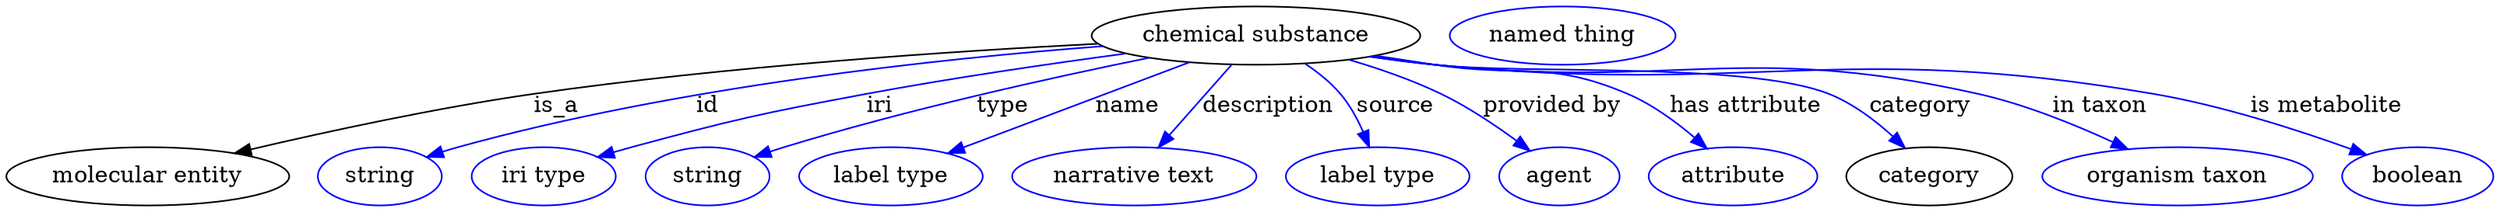 digraph {
	graph [bb="0,0,1257.2,123"];
	node [label="\N"];
	"chemical substance"	 [height=0.5,
		label="chemical substance",
		pos="630.89,105",
		width=2.2026];
	"molecular entity"	 [height=0.5,
		pos="68.894,18",
		width=1.9137];
	"chemical substance" -> "molecular entity"	 [label=is_a,
		lp="275.89,61.5",
		pos="e,113.6,31.771 553.65,100.92 479.25,96.169 363.74,86.609 264.89,69 216.59,60.395 162.72,46.02 123.69,34.72"];
	id	 [color=blue,
		height=0.5,
		label=string,
		pos="185.89,18",
		width=0.84854];
	"chemical substance" -> id	 [color=blue,
		label=id,
		lp="351.39,61.5",
		pos="e,209.7,29.63 555.65,99.244 473.02,91.312 337.26,73.502 225.89,36 223.64,35.241 221.34,34.4 219.04,33.507",
		style=solid];
	iri	 [color=blue,
		height=0.5,
		label="iri type",
		pos="270.89,18",
		width=1.011];
	"chemical substance" -> iri	 [color=blue,
		label=iri,
		lp="433.39,61.5",
		pos="e,298.8,29.734 565.23,94.868 500.73,83.929 400.03,64.197 315.89,36 313.36,35.152 310.77,34.238 308.17,33.287",
		style=solid];
	type	 [color=blue,
		height=0.5,
		label=string,
		pos="355.89,18",
		width=0.84854];
	"chemical substance" -> type	 [color=blue,
		label=type,
		lp="503.89,61.5",
		pos="e,379.81,29.329 576.92,91.678 528.79,79.202 456.73,59.06 395.89,36 393.67,35.157 391.4,34.252 389.11,33.313",
		style=solid];
	name	 [color=blue,
		height=0.5,
		label="label type",
		pos="449.89,18",
		width=1.2638];
	"chemical substance" -> name	 [color=blue,
		label=name,
		lp="567.39,61.5",
		pos="e,479.01,31.993 596.85,88.636 565.91,73.762 520.3,51.842 488.12,36.373",
		style=solid];
	description	 [color=blue,
		height=0.5,
		label="narrative text",
		pos="570.89,18",
		width=1.6068];
	"chemical substance" -> description	 [color=blue,
		label=description,
		lp="635.39,61.5",
		pos="e,583.1,35.706 618.46,86.974 609.96,74.644 598.55,58.098 589.03,44.302",
		style=solid];
	source	 [color=blue,
		height=0.5,
		label="label type",
		pos="691.89,18",
		width=1.2638];
	"chemical substance" -> source	 [color=blue,
		label=source,
		lp="696.89,61.5",
		pos="e,686.24,35.946 653.18,87.386 659.13,81.939 665.21,75.617 669.89,69 674.97,61.839 679.21,53.325 682.58,45.325",
		style=solid];
	"provided by"	 [color=blue,
		height=0.5,
		label=agent,
		pos="784.89,18",
		width=0.83048];
	"chemical substance" -> "provided by"	 [color=blue,
		label="provided by",
		lp="773.89,61.5",
		pos="e,768.15,32.991 674.51,89.846 689.03,84.105 705.02,76.999 718.89,69 733.47,60.595 748.41,49.314 760.38,39.499",
		style=solid];
	"has attribute"	 [color=blue,
		height=0.5,
		label=attribute,
		pos="872.89,18",
		width=1.1193];
	"chemical substance" -> "has attribute"	 [color=blue,
		label="has attribute",
		lp="867.39,61.5",
		pos="e,857.11,34.785 690.25,92.959 700.15,90.961 710.31,88.917 719.89,87 760.32,78.914 773.62,86.629 810.89,69 825.09,62.286 838.8,51.605 \
849.7,41.748",
		style=solid];
	category	 [height=0.5,
		pos="971.89,18",
		width=1.1374];
	"chemical substance" -> category	 [color=blue,
		label=category,
		lp="955.39,61.5",
		pos="e,955.63,34.576 688.19,92.512 698.7,90.478 709.6,88.537 719.89,87 801.6,74.796 827.99,99.166 904.89,69 920.71,62.798 935.97,51.72 \
947.92,41.47",
		style=solid];
	"in taxon"	 [color=blue,
		height=0.5,
		label="organism taxon",
		pos="1096.9,18",
		width=1.8234];
	"chemical substance" -> "in taxon"	 [color=blue,
		label="in taxon",
		lp="1048.4,61.5",
		pos="e,1067.9,34.404 687.68,92.36 698.34,90.316 709.43,88.411 719.89,87 836.01,71.354 869.22,97.362 982.89,69 1009.3,62.416 1037.2,50.04 \
1058.8,39.128",
		style=solid];
	"is metabolite"	 [color=blue,
		height=0.5,
		label=boolean,
		pos="1218.9,18",
		width=1.0652];
	"chemical substance" -> "is metabolite"	 [color=blue,
		label="is metabolite",
		lp="1163.4,61.5",
		pos="e,1191.2,30.653 687.18,92.3 697.99,90.235 709.26,88.338 719.89,87 876.64,67.287 919.74,98.726 1074.9,69 1112.3,61.835 1153,46.666 \
1181.6,34.724",
		style=solid];
	"named thing_category"	 [color=blue,
		height=0.5,
		label="named thing",
		pos="783.89,105",
		width=1.5346];
}
